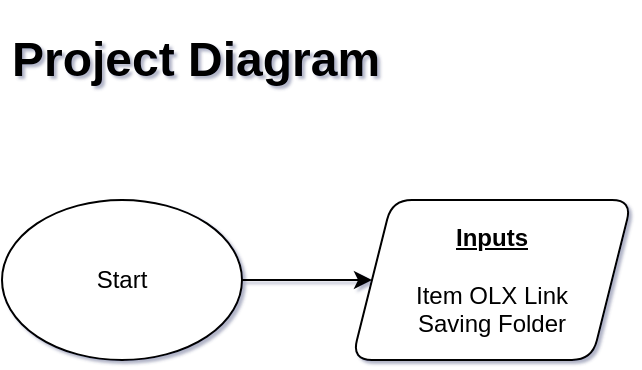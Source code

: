 <mxfile>
    <diagram id="nLPeuMY--FMRm8H7TcuX" name="Page-1">
        <mxGraphModel dx="885" dy="1588" grid="1" gridSize="10" guides="1" tooltips="1" connect="1" arrows="1" fold="1" page="1" pageScale="1" pageWidth="850" pageHeight="1100" background="none" math="0" shadow="1">
            <root>
                <mxCell id="0"/>
                <mxCell id="1" parent="0"/>
                <mxCell id="13" style="edgeStyle=none;html=1;exitX=1;exitY=0.5;exitDx=0;exitDy=0;" edge="1" parent="1" source="7" target="12">
                    <mxGeometry relative="1" as="geometry"/>
                </mxCell>
                <mxCell id="7" value="Start" style="ellipse;whiteSpace=wrap;html=1;rounded=1;" vertex="1" parent="1">
                    <mxGeometry x="35" y="40" width="120" height="80" as="geometry"/>
                </mxCell>
                <mxCell id="12" value="&lt;b&gt;&lt;u&gt;Inputs&lt;br&gt;&lt;/u&gt;&lt;/b&gt;&lt;br&gt;Item OLX Link&lt;br&gt;Saving Folder" style="shape=parallelogram;perimeter=parallelogramPerimeter;whiteSpace=wrap;html=1;fixedSize=1;rounded=1;" vertex="1" parent="1">
                    <mxGeometry x="210" y="40" width="140" height="80" as="geometry"/>
                </mxCell>
                <mxCell id="14" value="&lt;h1&gt;Project Diagram&lt;/h1&gt;" style="text;html=1;strokeColor=none;fillColor=none;spacing=5;spacingTop=-20;whiteSpace=wrap;overflow=hidden;rounded=0;" vertex="1" parent="1">
                    <mxGeometry x="35" y="-50" width="195" height="40" as="geometry"/>
                </mxCell>
            </root>
        </mxGraphModel>
    </diagram>
</mxfile>
